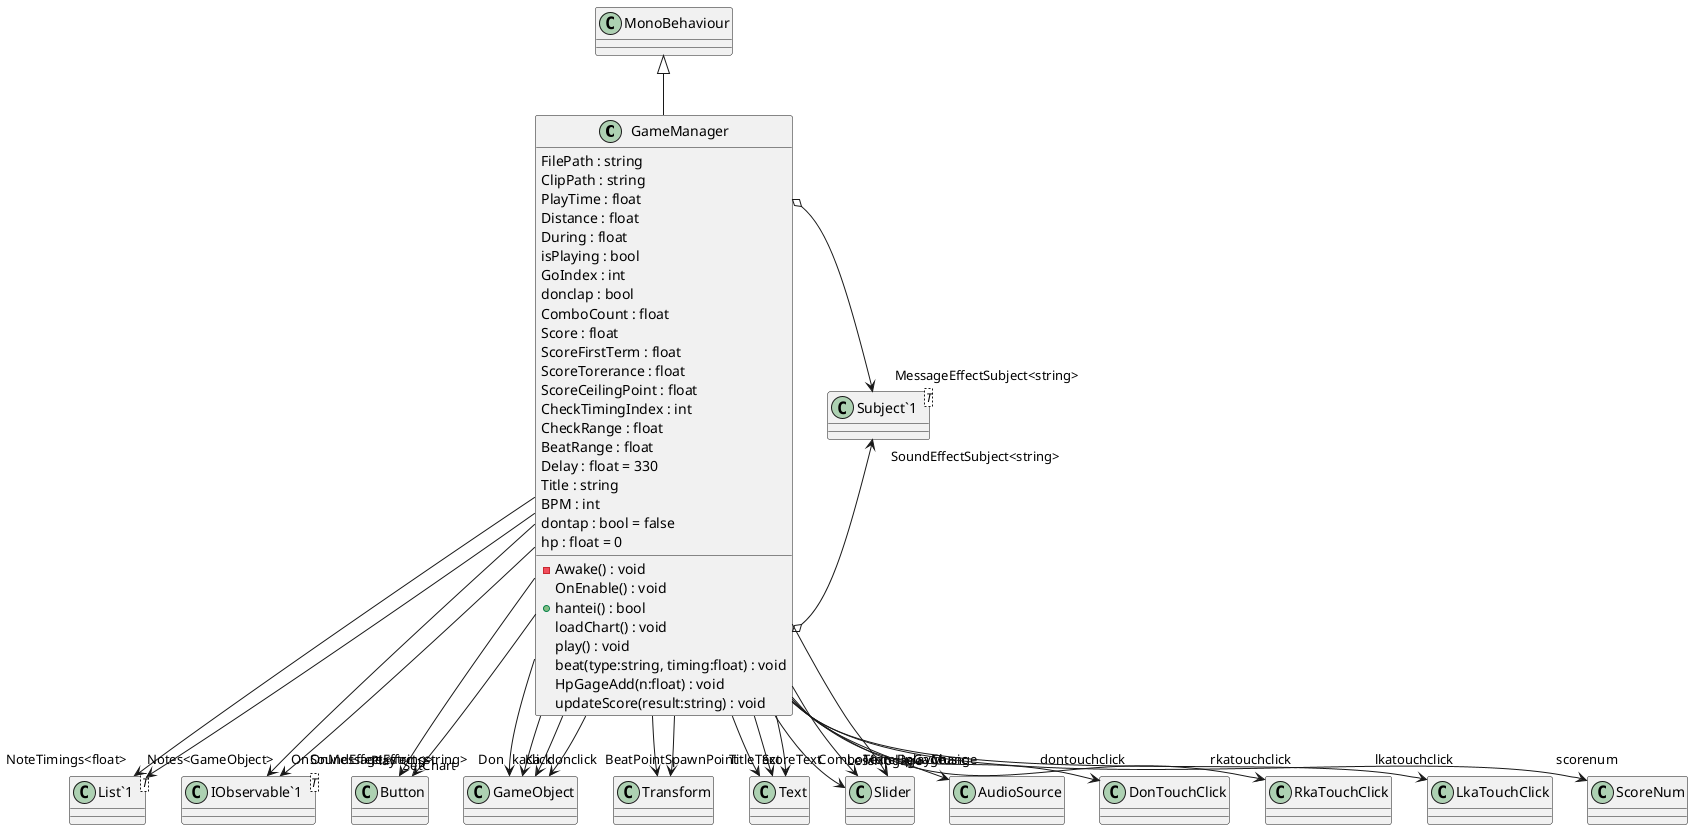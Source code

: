 @startuml
class GameManager {
    FilePath : string
    ClipPath : string
    PlayTime : float
    Distance : float
    During : float
    isPlaying : bool
    GoIndex : int
    donclap : bool
    ComboCount : float
    Score : float
    ScoreFirstTerm : float
    ScoreTorerance : float
    ScoreCeilingPoint : float
    CheckTimingIndex : int
    CheckRange : float
    BeatRange : float
    Delay : float = 330
    Title : string
    BPM : int
    - Awake() : void
    OnEnable() : void
    dontap : bool = false
    + hantei() : bool
    loadChart() : void
    play() : void
    beat(type:string, timing:float) : void
    hp : float = 0
    HpGageAdd(n:float) : void
    updateScore(result:string) : void
}
class "List`1"<T> {
}
class "Subject`1"<T> {
}
class "IObservable`1"<T> {
}
MonoBehaviour <|-- GameManager
GameManager --> "Play" Button
GameManager --> "SetChart" Button
GameManager --> "Don" GameObject
GameManager --> "Ka" GameObject
GameManager --> "SpawnPoint" Transform
GameManager --> "BeatPoint" Transform
GameManager --> "ScoreText" Text
GameManager --> "ComboText" Text
GameManager --> "TitleText" Text
GameManager --> "LessHpgage" Slider
GameManager --> "MoreHpGage" Slider
GameManager --> "DelayChange" Slider
GameManager --> "Music" AudioSource
GameManager --> "NoteTimings<float>" "List`1"
GameManager --> "donclick" GameObject
GameManager --> "kaclick" GameObject
GameManager --> "dontouchclick" DonTouchClick
GameManager --> "rkatouchclick" RkaTouchClick
GameManager --> "lkatouchclick" LkaTouchClick
GameManager --> "scorenum" ScoreNum
GameManager --> "Notes<GameObject>" "List`1"
GameManager o-> "SoundEffectSubject<string>" "Subject`1"
GameManager --> "OnSoundEffect<string>" "IObservable`1"
GameManager o-> "MessageEffectSubject<string>" "Subject`1"
GameManager --> "OnMessageEffect<string>" "IObservable`1"
@enduml
